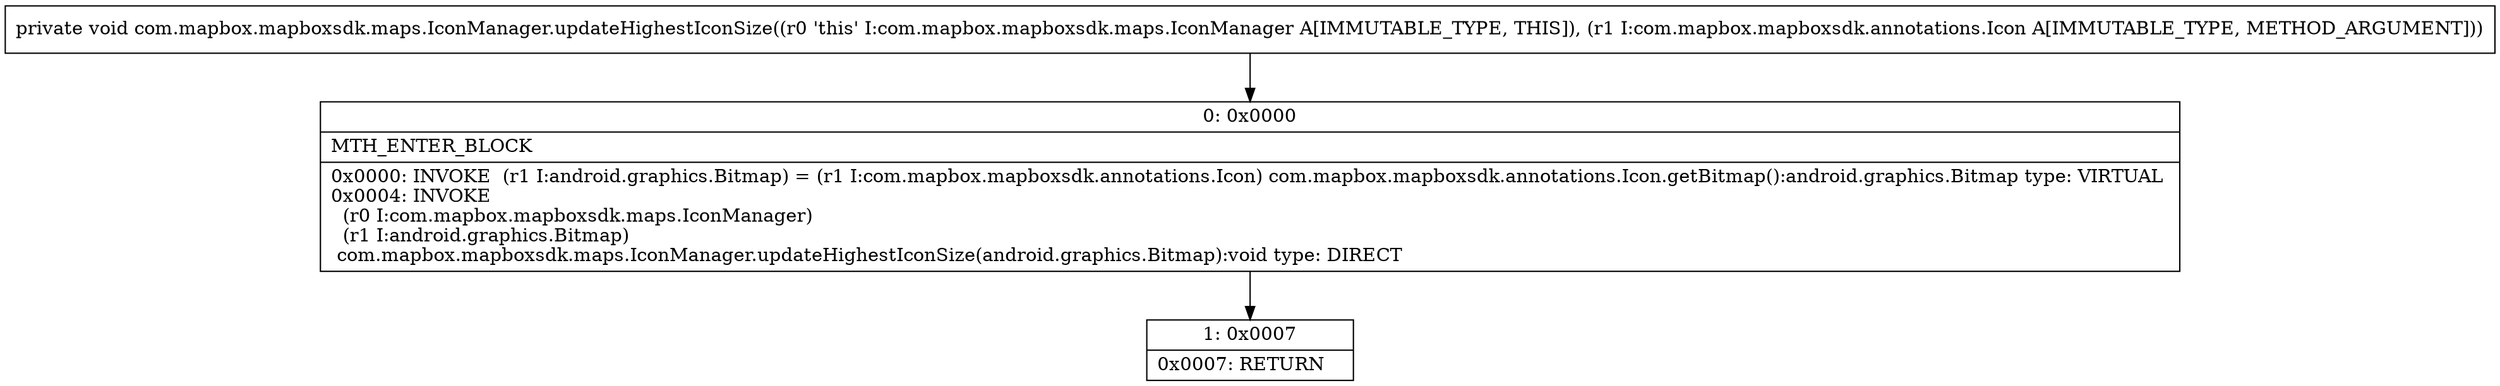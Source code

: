 digraph "CFG forcom.mapbox.mapboxsdk.maps.IconManager.updateHighestIconSize(Lcom\/mapbox\/mapboxsdk\/annotations\/Icon;)V" {
Node_0 [shape=record,label="{0\:\ 0x0000|MTH_ENTER_BLOCK\l|0x0000: INVOKE  (r1 I:android.graphics.Bitmap) = (r1 I:com.mapbox.mapboxsdk.annotations.Icon) com.mapbox.mapboxsdk.annotations.Icon.getBitmap():android.graphics.Bitmap type: VIRTUAL \l0x0004: INVOKE  \l  (r0 I:com.mapbox.mapboxsdk.maps.IconManager)\l  (r1 I:android.graphics.Bitmap)\l com.mapbox.mapboxsdk.maps.IconManager.updateHighestIconSize(android.graphics.Bitmap):void type: DIRECT \l}"];
Node_1 [shape=record,label="{1\:\ 0x0007|0x0007: RETURN   \l}"];
MethodNode[shape=record,label="{private void com.mapbox.mapboxsdk.maps.IconManager.updateHighestIconSize((r0 'this' I:com.mapbox.mapboxsdk.maps.IconManager A[IMMUTABLE_TYPE, THIS]), (r1 I:com.mapbox.mapboxsdk.annotations.Icon A[IMMUTABLE_TYPE, METHOD_ARGUMENT])) }"];
MethodNode -> Node_0;
Node_0 -> Node_1;
}

